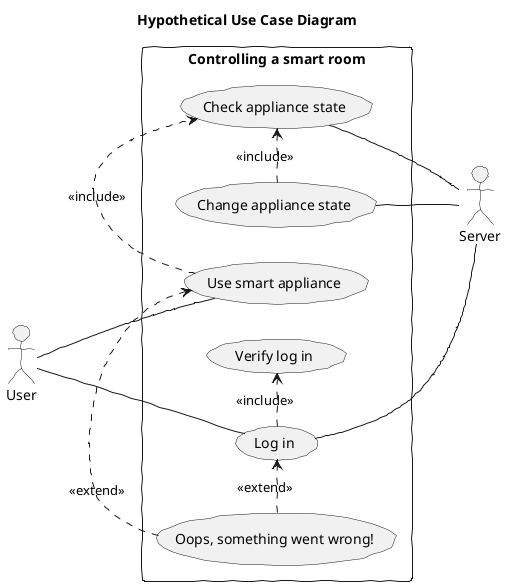 @startuml

skinparam handwritten true
skinparam monochrome true
' skinparam DefaultFontName Fira Code
skinparam DefaultFontName xkcd script
skinparam packageStyle rectangle
left to right direction

title Hypothetical Use Case Diagram

actor "User" as user
actor "Server" as server
' actor "Guest" as guest

rectangle "Controlling a smart room" {
	usecase "Use smart appliance" as useSmartAppliance
	usecase "Check appliance state" as checkApplianceState
	usecase "Oops, something went wrong!" as error
	usecase "Change appliance state" as changeApplianceState
	usecase "Log in" as login
	usecase "Verify log in" as verifyLogIn

	user -- login
	login -- server
	user -- useSmartAppliance
	changeApplianceState -- server
	checkApplianceState -- server
	useSmartAppliance .> checkApplianceState : <<include>>
	changeApplianceState .> checkApplianceState : <<include>>
	login .> verifyLogIn : <<include>>
	error .> useSmartAppliance : <<extend>>
	error .> login : <<extend>>
}

@enduml
